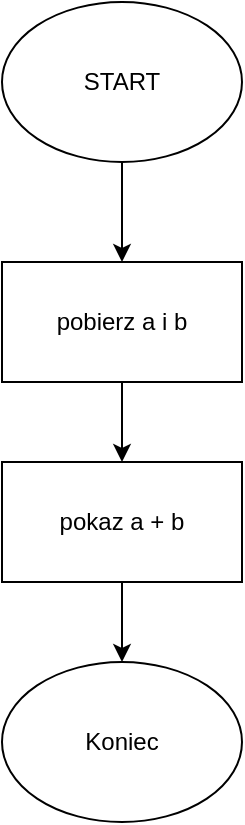 <mxfile version="20.8.20" type="github">
  <diagram id="C5RBs43oDa-KdzZeNtuy" name="Page-1">
    <mxGraphModel dx="1434" dy="764" grid="1" gridSize="10" guides="1" tooltips="1" connect="1" arrows="1" fold="1" page="1" pageScale="1" pageWidth="827" pageHeight="1169" math="0" shadow="0">
      <root>
        <mxCell id="WIyWlLk6GJQsqaUBKTNV-0" />
        <mxCell id="WIyWlLk6GJQsqaUBKTNV-1" parent="WIyWlLk6GJQsqaUBKTNV-0" />
        <mxCell id="6PvCBKPXqZ1Mv5XyB3kX-5" style="edgeStyle=orthogonalEdgeStyle;rounded=0;orthogonalLoop=1;jettySize=auto;html=1;entryX=0.5;entryY=0;entryDx=0;entryDy=0;" edge="1" parent="WIyWlLk6GJQsqaUBKTNV-1" source="6PvCBKPXqZ1Mv5XyB3kX-0" target="6PvCBKPXqZ1Mv5XyB3kX-4">
          <mxGeometry relative="1" as="geometry" />
        </mxCell>
        <mxCell id="6PvCBKPXqZ1Mv5XyB3kX-0" value="START" style="ellipse;whiteSpace=wrap;html=1;" vertex="1" parent="WIyWlLk6GJQsqaUBKTNV-1">
          <mxGeometry x="354" y="60" width="120" height="80" as="geometry" />
        </mxCell>
        <mxCell id="6PvCBKPXqZ1Mv5XyB3kX-7" style="edgeStyle=orthogonalEdgeStyle;rounded=0;orthogonalLoop=1;jettySize=auto;html=1;entryX=0.5;entryY=0;entryDx=0;entryDy=0;" edge="1" parent="WIyWlLk6GJQsqaUBKTNV-1" source="6PvCBKPXqZ1Mv5XyB3kX-4" target="6PvCBKPXqZ1Mv5XyB3kX-6">
          <mxGeometry relative="1" as="geometry" />
        </mxCell>
        <mxCell id="6PvCBKPXqZ1Mv5XyB3kX-4" value="pobierz a i b" style="rounded=0;whiteSpace=wrap;html=1;" vertex="1" parent="WIyWlLk6GJQsqaUBKTNV-1">
          <mxGeometry x="354" y="190" width="120" height="60" as="geometry" />
        </mxCell>
        <mxCell id="6PvCBKPXqZ1Mv5XyB3kX-9" style="edgeStyle=orthogonalEdgeStyle;rounded=0;orthogonalLoop=1;jettySize=auto;html=1;entryX=0.5;entryY=0;entryDx=0;entryDy=0;" edge="1" parent="WIyWlLk6GJQsqaUBKTNV-1" source="6PvCBKPXqZ1Mv5XyB3kX-6" target="6PvCBKPXqZ1Mv5XyB3kX-8">
          <mxGeometry relative="1" as="geometry" />
        </mxCell>
        <mxCell id="6PvCBKPXqZ1Mv5XyB3kX-6" value="pokaz a + b" style="rounded=0;whiteSpace=wrap;html=1;" vertex="1" parent="WIyWlLk6GJQsqaUBKTNV-1">
          <mxGeometry x="354" y="290" width="120" height="60" as="geometry" />
        </mxCell>
        <mxCell id="6PvCBKPXqZ1Mv5XyB3kX-8" value="Koniec" style="ellipse;whiteSpace=wrap;html=1;" vertex="1" parent="WIyWlLk6GJQsqaUBKTNV-1">
          <mxGeometry x="354" y="390" width="120" height="80" as="geometry" />
        </mxCell>
      </root>
    </mxGraphModel>
  </diagram>
</mxfile>
